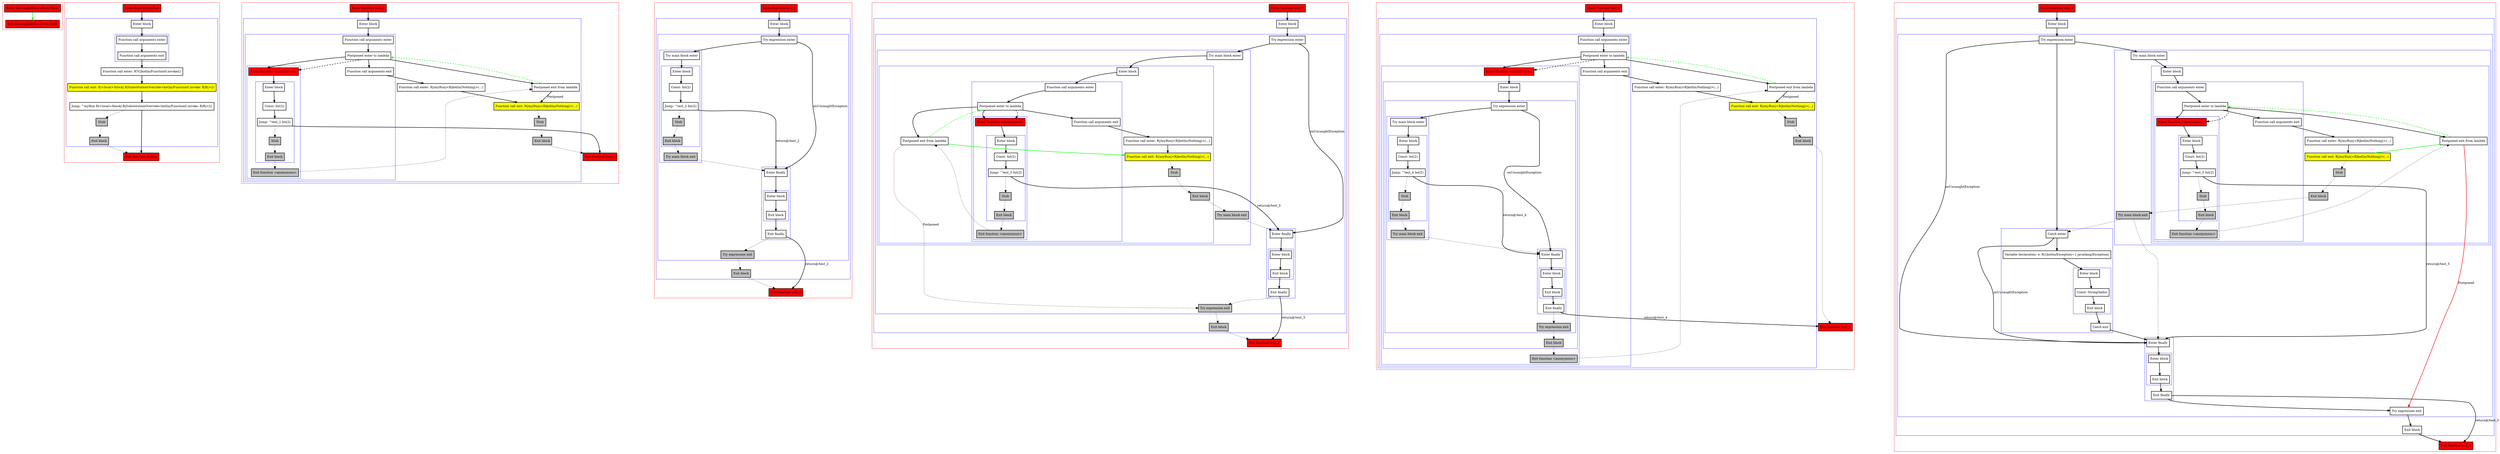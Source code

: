 digraph singleReturnFromTry_kt {
    graph [nodesep=3]
    node [shape=box penwidth=2]
    edge [penwidth=2]

    subgraph cluster_0 {
        color=red
        0 [label="Enter file singleReturnFromTry.kt" style="filled" fillcolor=red];
        1 [label="Exit file singleReturnFromTry.kt" style="filled" fillcolor=red];
    }
    0 -> {1} [color=green];

    subgraph cluster_1 {
        color=red
        2 [label="Enter function myRun" style="filled" fillcolor=red];
        subgraph cluster_2 {
            color=blue
            3 [label="Enter block"];
            subgraph cluster_3 {
                color=blue
                4 [label="Function call arguments enter"];
                5 [label="Function call arguments exit"];
            }
            6 [label="Function call enter: R?C|kotlin/Function0.invoke|()"];
            7 [label="Function call exit: R|<local>/block|.R|SubstitutionOverride<kotlin/Function0.invoke: R|R|>|()" style="filled" fillcolor=yellow];
            8 [label="Jump: ^myRun R|<local>/block|.R|SubstitutionOverride<kotlin/Function0.invoke: R|R|>|()"];
            9 [label="Stub" style="filled" fillcolor=gray];
            10 [label="Exit block" style="filled" fillcolor=gray];
        }
        11 [label="Exit function myRun" style="filled" fillcolor=red];
    }
    2 -> {3};
    3 -> {4};
    4 -> {5};
    5 -> {6};
    6 -> {7};
    7 -> {8};
    8 -> {11};
    8 -> {9} [style=dotted];
    9 -> {10} [style=dotted];
    10 -> {11} [style=dotted];

    subgraph cluster_4 {
        color=red
        12 [label="Enter function test_1" style="filled" fillcolor=red];
        subgraph cluster_5 {
            color=blue
            13 [label="Enter block"];
            subgraph cluster_6 {
                color=blue
                14 [label="Function call arguments enter"];
                15 [label="Postponed enter to lambda"];
                subgraph cluster_7 {
                    color=blue
                    16 [label="Enter function <anonymous>" style="filled" fillcolor=red];
                    subgraph cluster_8 {
                        color=blue
                        17 [label="Enter block"];
                        18 [label="Const: Int(2)"];
                        19 [label="Jump: ^test_1 Int(2)"];
                        20 [label="Stub" style="filled" fillcolor=gray];
                        21 [label="Exit block" style="filled" fillcolor=gray];
                    }
                    22 [label="Exit function <anonymous>" style="filled" fillcolor=gray];
                }
                23 [label="Function call arguments exit"];
            }
            24 [label="Function call enter: R|/myRun|<R|kotlin/Nothing|>(...)"];
            25 [label="Postponed exit from lambda"];
            26 [label="Function call exit: R|/myRun|<R|kotlin/Nothing|>(...)" style="filled" fillcolor=yellow];
            27 [label="Stub" style="filled" fillcolor=gray];
            28 [label="Exit block" style="filled" fillcolor=gray];
        }
        29 [label="Exit function test_1" style="filled" fillcolor=red];
    }
    12 -> {13};
    13 -> {14};
    14 -> {15};
    15 -> {16 23 25};
    15 -> {16} [style=dashed];
    16 -> {17};
    17 -> {18};
    18 -> {19};
    19 -> {29};
    19 -> {20} [style=dotted];
    20 -> {21} [style=dotted];
    21 -> {22} [style=dotted];
    22 -> {25} [style=dotted];
    23 -> {24};
    24 -> {26};
    25 -> {15} [color=green style=dashed];
    25 -> {26} [label="Postponed"];
    26 -> {27} [style=dotted];
    27 -> {28} [style=dotted];
    28 -> {29} [style=dotted];

    subgraph cluster_9 {
        color=red
        30 [label="Enter function test_2" style="filled" fillcolor=red];
        subgraph cluster_10 {
            color=blue
            31 [label="Enter block"];
            subgraph cluster_11 {
                color=blue
                32 [label="Try expression enter"];
                subgraph cluster_12 {
                    color=blue
                    33 [label="Try main block enter"];
                    subgraph cluster_13 {
                        color=blue
                        34 [label="Enter block"];
                        35 [label="Const: Int(2)"];
                        36 [label="Jump: ^test_2 Int(2)"];
                        37 [label="Stub" style="filled" fillcolor=gray];
                        38 [label="Exit block" style="filled" fillcolor=gray];
                    }
                    39 [label="Try main block exit" style="filled" fillcolor=gray];
                }
                subgraph cluster_14 {
                    color=blue
                    40 [label="Enter finally"];
                    subgraph cluster_15 {
                        color=blue
                        41 [label="Enter block"];
                        42 [label="Exit block"];
                    }
                    43 [label="Exit finally"];
                }
                44 [label="Try expression exit" style="filled" fillcolor=gray];
            }
            45 [label="Exit block" style="filled" fillcolor=gray];
        }
        46 [label="Exit function test_2" style="filled" fillcolor=red];
    }
    30 -> {31};
    31 -> {32};
    32 -> {33};
    32 -> {40} [label="onUncaughtException"];
    33 -> {34};
    34 -> {35};
    35 -> {36};
    36 -> {40} [label="return@/test_2"];
    36 -> {37} [style=dotted];
    37 -> {38} [style=dotted];
    38 -> {39} [style=dotted];
    39 -> {40} [style=dotted];
    40 -> {41};
    41 -> {42};
    42 -> {43};
    43 -> {46} [label="return@/test_2"];
    43 -> {44} [style=dotted];
    44 -> {45} [style=dotted];
    45 -> {46} [style=dotted];

    subgraph cluster_16 {
        color=red
        47 [label="Enter function test_3" style="filled" fillcolor=red];
        subgraph cluster_17 {
            color=blue
            48 [label="Enter block"];
            subgraph cluster_18 {
                color=blue
                49 [label="Try expression enter"];
                subgraph cluster_19 {
                    color=blue
                    50 [label="Try main block enter"];
                    subgraph cluster_20 {
                        color=blue
                        51 [label="Enter block"];
                        subgraph cluster_21 {
                            color=blue
                            52 [label="Function call arguments enter"];
                            53 [label="Postponed enter to lambda"];
                            subgraph cluster_22 {
                                color=blue
                                54 [label="Enter function <anonymous>" style="filled" fillcolor=red];
                                subgraph cluster_23 {
                                    color=blue
                                    55 [label="Enter block"];
                                    56 [label="Const: Int(2)"];
                                    57 [label="Jump: ^test_3 Int(2)"];
                                    58 [label="Stub" style="filled" fillcolor=gray];
                                    59 [label="Exit block" style="filled" fillcolor=gray];
                                }
                                60 [label="Exit function <anonymous>" style="filled" fillcolor=gray];
                            }
                            61 [label="Function call arguments exit"];
                        }
                        62 [label="Function call enter: R|/myRun|<R|kotlin/Nothing|>(...)"];
                        63 [label="Postponed exit from lambda"];
                        64 [label="Function call exit: R|/myRun|<R|kotlin/Nothing|>(...)" style="filled" fillcolor=yellow];
                        65 [label="Stub" style="filled" fillcolor=gray];
                        66 [label="Exit block" style="filled" fillcolor=gray];
                    }
                    67 [label="Try main block exit" style="filled" fillcolor=gray];
                }
                subgraph cluster_24 {
                    color=blue
                    68 [label="Enter finally"];
                    subgraph cluster_25 {
                        color=blue
                        69 [label="Enter block"];
                        70 [label="Exit block"];
                    }
                    71 [label="Exit finally"];
                }
                72 [label="Try expression exit" style="filled" fillcolor=gray];
            }
            73 [label="Exit block" style="filled" fillcolor=gray];
        }
        74 [label="Exit function test_3" style="filled" fillcolor=red];
    }
    47 -> {48};
    48 -> {49};
    49 -> {50};
    49 -> {68} [label="onUncaughtException"];
    50 -> {51};
    51 -> {52};
    52 -> {53};
    53 -> {54 61 63};
    53 -> {54} [style=dashed];
    54 -> {55};
    55 -> {56};
    56 -> {57};
    57 -> {68} [label="return@/test_3"];
    57 -> {58} [style=dotted];
    58 -> {59} [style=dotted];
    59 -> {60} [style=dotted];
    60 -> {63} [style=dotted];
    61 -> {62};
    62 -> {64};
    63 -> {53} [color=green style=dashed];
    63 -> {64} [color=green];
    63 -> {72} [style=dotted label="Postponed"];
    64 -> {65} [style=dotted];
    65 -> {66} [style=dotted];
    66 -> {67} [style=dotted];
    67 -> {68} [style=dotted];
    68 -> {69};
    69 -> {70};
    70 -> {71};
    71 -> {74} [label="return@/test_3"];
    71 -> {72} [style=dotted];
    72 -> {73} [style=dotted];
    73 -> {74} [style=dotted];

    subgraph cluster_26 {
        color=red
        75 [label="Enter function test_4" style="filled" fillcolor=red];
        subgraph cluster_27 {
            color=blue
            76 [label="Enter block"];
            subgraph cluster_28 {
                color=blue
                77 [label="Function call arguments enter"];
                78 [label="Postponed enter to lambda"];
                subgraph cluster_29 {
                    color=blue
                    79 [label="Enter function <anonymous>" style="filled" fillcolor=red];
                    subgraph cluster_30 {
                        color=blue
                        80 [label="Enter block"];
                        subgraph cluster_31 {
                            color=blue
                            81 [label="Try expression enter"];
                            subgraph cluster_32 {
                                color=blue
                                82 [label="Try main block enter"];
                                subgraph cluster_33 {
                                    color=blue
                                    83 [label="Enter block"];
                                    84 [label="Const: Int(2)"];
                                    85 [label="Jump: ^test_4 Int(2)"];
                                    86 [label="Stub" style="filled" fillcolor=gray];
                                    87 [label="Exit block" style="filled" fillcolor=gray];
                                }
                                88 [label="Try main block exit" style="filled" fillcolor=gray];
                            }
                            subgraph cluster_34 {
                                color=blue
                                89 [label="Enter finally"];
                                subgraph cluster_35 {
                                    color=blue
                                    90 [label="Enter block"];
                                    91 [label="Exit block"];
                                }
                                92 [label="Exit finally"];
                            }
                            93 [label="Try expression exit" style="filled" fillcolor=gray];
                        }
                        94 [label="Exit block" style="filled" fillcolor=gray];
                    }
                    95 [label="Exit function <anonymous>" style="filled" fillcolor=gray];
                }
                96 [label="Function call arguments exit"];
            }
            97 [label="Function call enter: R|/myRun|<R|kotlin/Nothing|>(...)"];
            98 [label="Postponed exit from lambda"];
            99 [label="Function call exit: R|/myRun|<R|kotlin/Nothing|>(...)" style="filled" fillcolor=yellow];
            100 [label="Stub" style="filled" fillcolor=gray];
            101 [label="Exit block" style="filled" fillcolor=gray];
        }
        102 [label="Exit function test_4" style="filled" fillcolor=red];
    }
    75 -> {76};
    76 -> {77};
    77 -> {78};
    78 -> {79 96 98};
    78 -> {79} [style=dashed];
    79 -> {80};
    80 -> {81};
    81 -> {82};
    81 -> {89} [label="onUncaughtException"];
    82 -> {83};
    83 -> {84};
    84 -> {85};
    85 -> {89} [label="return@/test_4"];
    85 -> {86} [style=dotted];
    86 -> {87} [style=dotted];
    87 -> {88} [style=dotted];
    88 -> {89} [style=dotted];
    89 -> {90};
    90 -> {91};
    91 -> {92};
    92 -> {102} [label="return@/test_4"];
    92 -> {93} [style=dotted];
    93 -> {94} [style=dotted];
    94 -> {95} [style=dotted];
    95 -> {98} [style=dotted];
    96 -> {97};
    97 -> {99};
    98 -> {78} [color=green style=dashed];
    98 -> {99} [label="Postponed"];
    99 -> {100} [style=dotted];
    100 -> {101} [style=dotted];
    101 -> {102} [style=dotted];

    subgraph cluster_36 {
        color=red
        103 [label="Enter function test_5" style="filled" fillcolor=red];
        subgraph cluster_37 {
            color=blue
            104 [label="Enter block"];
            subgraph cluster_38 {
                color=blue
                105 [label="Try expression enter"];
                subgraph cluster_39 {
                    color=blue
                    106 [label="Try main block enter"];
                    subgraph cluster_40 {
                        color=blue
                        107 [label="Enter block"];
                        subgraph cluster_41 {
                            color=blue
                            108 [label="Function call arguments enter"];
                            109 [label="Postponed enter to lambda"];
                            subgraph cluster_42 {
                                color=blue
                                110 [label="Enter function <anonymous>" style="filled" fillcolor=red];
                                subgraph cluster_43 {
                                    color=blue
                                    111 [label="Enter block"];
                                    112 [label="Const: Int(2)"];
                                    113 [label="Jump: ^test_5 Int(2)"];
                                    114 [label="Stub" style="filled" fillcolor=gray];
                                    115 [label="Exit block" style="filled" fillcolor=gray];
                                }
                                116 [label="Exit function <anonymous>" style="filled" fillcolor=gray];
                            }
                            117 [label="Function call arguments exit"];
                        }
                        118 [label="Function call enter: R|/myRun|<R|kotlin/Nothing|>(...)"];
                        119 [label="Postponed exit from lambda"];
                        120 [label="Function call exit: R|/myRun|<R|kotlin/Nothing|>(...)" style="filled" fillcolor=yellow];
                        121 [label="Stub" style="filled" fillcolor=gray];
                        122 [label="Exit block" style="filled" fillcolor=gray];
                    }
                    123 [label="Try main block exit" style="filled" fillcolor=gray];
                }
                subgraph cluster_44 {
                    color=blue
                    124 [label="Catch enter"];
                    125 [label="Variable declaration: e: R|{kotlin/Exception=} java/lang/Exception|"];
                    subgraph cluster_45 {
                        color=blue
                        126 [label="Enter block"];
                        127 [label="Const: String(hello)"];
                        128 [label="Exit block"];
                    }
                    129 [label="Catch exit"];
                }
                subgraph cluster_46 {
                    color=blue
                    130 [label="Enter finally"];
                    subgraph cluster_47 {
                        color=blue
                        131 [label="Enter block"];
                        132 [label="Exit block"];
                    }
                    133 [label="Exit finally"];
                }
                134 [label="Try expression exit"];
            }
            135 [label="Exit block"];
        }
        136 [label="Exit function test_5" style="filled" fillcolor=red];
    }
    103 -> {104};
    104 -> {105};
    105 -> {106 124};
    105 -> {130} [label="onUncaughtException"];
    106 -> {107};
    107 -> {108};
    108 -> {109};
    109 -> {110 117 119};
    109 -> {110} [style=dashed];
    110 -> {111};
    111 -> {112};
    112 -> {113};
    113 -> {130} [label="return@/test_5"];
    113 -> {114} [style=dotted];
    114 -> {115} [style=dotted];
    115 -> {116} [style=dotted];
    116 -> {119} [style=dotted];
    117 -> {118};
    118 -> {120};
    119 -> {109} [color=green style=dashed];
    119 -> {120} [color=green];
    119 -> {134} [color=red label="Postponed"];
    120 -> {121} [style=dotted];
    121 -> {122} [style=dotted];
    122 -> {123} [style=dotted];
    123 -> {124 130} [style=dotted];
    124 -> {125};
    124 -> {130} [label="onUncaughtException"];
    125 -> {126};
    126 -> {127};
    127 -> {128};
    128 -> {129};
    129 -> {130};
    130 -> {131};
    131 -> {132};
    132 -> {133};
    133 -> {134};
    133 -> {136} [label="return@/test_5"];
    134 -> {135};
    135 -> {136};

}
